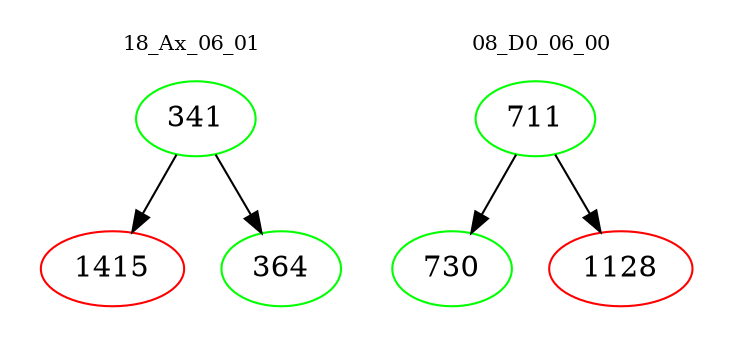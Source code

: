 digraph{
subgraph cluster_0 {
color = white
label = "18_Ax_06_01";
fontsize=10;
T0_341 [label="341", color="green"]
T0_341 -> T0_1415 [color="black"]
T0_1415 [label="1415", color="red"]
T0_341 -> T0_364 [color="black"]
T0_364 [label="364", color="green"]
}
subgraph cluster_1 {
color = white
label = "08_D0_06_00";
fontsize=10;
T1_711 [label="711", color="green"]
T1_711 -> T1_730 [color="black"]
T1_730 [label="730", color="green"]
T1_711 -> T1_1128 [color="black"]
T1_1128 [label="1128", color="red"]
}
}
